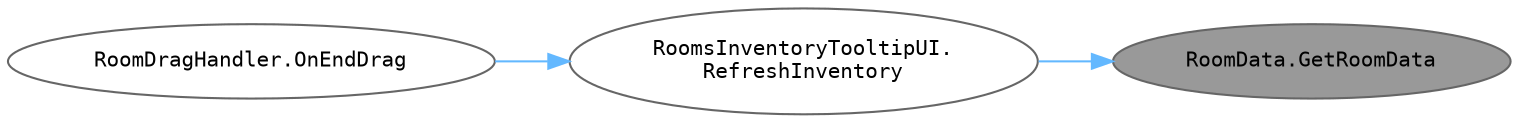 digraph "RoomData.GetRoomData"
{
 // INTERACTIVE_SVG=YES
 // LATEX_PDF_SIZE
  bgcolor="transparent";
  edge [fontname=Helvetica,fontsize=10,labelfontname=Helvetica,labelfontsize=10];
  node [fontname=Helvetica,fontsize=10,fontname=Consolas fontsize=10 style=filled height=0.2 width=0.4 margin=0.1];
  rankdir="RL";
  Node1 [id="Node000001",label="RoomData.GetRoomData",height=0.2,width=0.4,color="gray40", fillcolor="grey60", style="filled", fontcolor="black",tooltip="주어진 레벨에 해당하는 RoomLevel 데이터를 반환합니다. 각 파생 클래스에서 구현해야 합니다."];
  Node1 -> Node2 [id="edge1_Node000001_Node000002",dir="back",color="steelblue1",style="solid",tooltip=" "];
  Node2 [id="Node000002",label="RoomsInventoryTooltipUI.\lRefreshInventory",height=0.2,width=0.4,color="grey40", fillcolor="white", style="filled",URL="$class_rooms_inventory_tooltip_u_i.html#acb3438559352db6528bd535c9ea46b50",tooltip="인벤토리를 갱신하여 현재 보유한 방들을 UI로 표시합니다. 방 설치, 해제 완료 시 갱신 추가 필요 (구현 필요)"];
  Node2 -> Node3 [id="edge2_Node000002_Node000003",dir="back",color="steelblue1",style="solid",tooltip=" "];
  Node3 [id="Node000003",label="RoomDragHandler.OnEndDrag",height=0.2,width=0.4,color="grey40", fillcolor="white", style="filled",URL="$class_room_drag_handler.html#a2dd674585eac9f7268c01c9665612d46",tooltip="드래그 종료 후 작업입니다. 현재 마우스 위치에 방을 설치하고, preview (실루엣)을 삭제합니다."];
}
